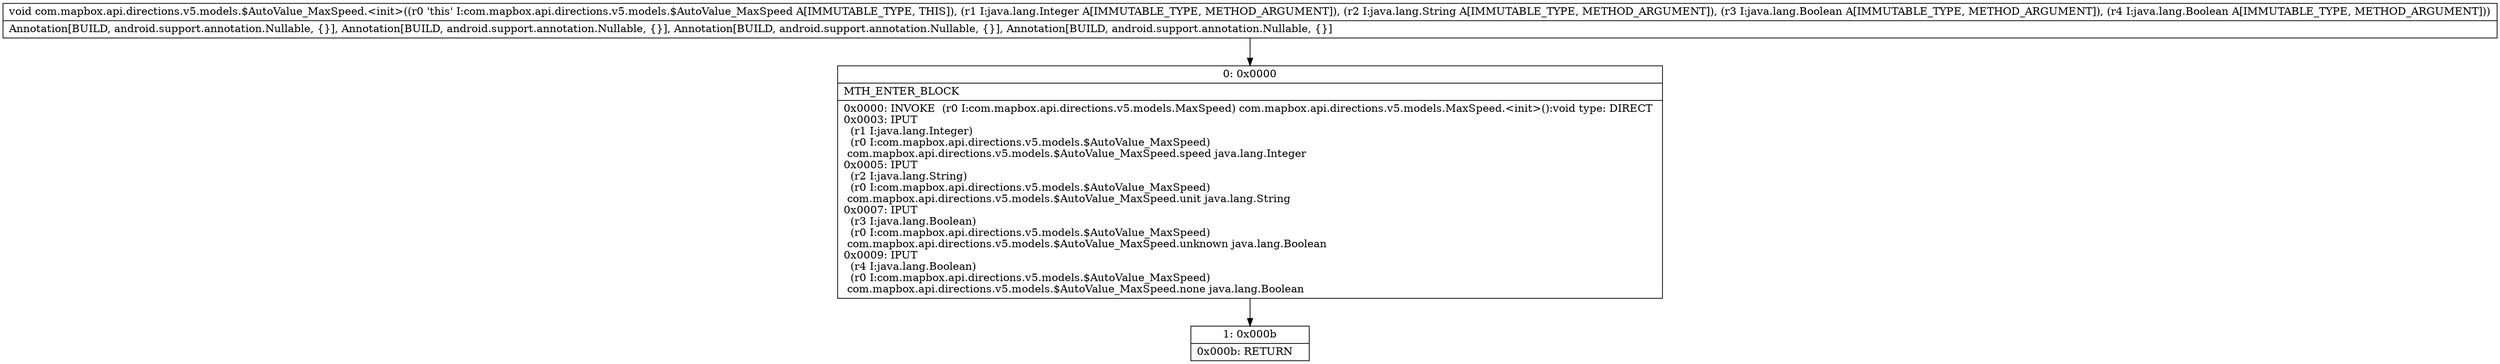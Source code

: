 digraph "CFG forcom.mapbox.api.directions.v5.models.$AutoValue_MaxSpeed.\<init\>(Ljava\/lang\/Integer;Ljava\/lang\/String;Ljava\/lang\/Boolean;Ljava\/lang\/Boolean;)V" {
Node_0 [shape=record,label="{0\:\ 0x0000|MTH_ENTER_BLOCK\l|0x0000: INVOKE  (r0 I:com.mapbox.api.directions.v5.models.MaxSpeed) com.mapbox.api.directions.v5.models.MaxSpeed.\<init\>():void type: DIRECT \l0x0003: IPUT  \l  (r1 I:java.lang.Integer)\l  (r0 I:com.mapbox.api.directions.v5.models.$AutoValue_MaxSpeed)\l com.mapbox.api.directions.v5.models.$AutoValue_MaxSpeed.speed java.lang.Integer \l0x0005: IPUT  \l  (r2 I:java.lang.String)\l  (r0 I:com.mapbox.api.directions.v5.models.$AutoValue_MaxSpeed)\l com.mapbox.api.directions.v5.models.$AutoValue_MaxSpeed.unit java.lang.String \l0x0007: IPUT  \l  (r3 I:java.lang.Boolean)\l  (r0 I:com.mapbox.api.directions.v5.models.$AutoValue_MaxSpeed)\l com.mapbox.api.directions.v5.models.$AutoValue_MaxSpeed.unknown java.lang.Boolean \l0x0009: IPUT  \l  (r4 I:java.lang.Boolean)\l  (r0 I:com.mapbox.api.directions.v5.models.$AutoValue_MaxSpeed)\l com.mapbox.api.directions.v5.models.$AutoValue_MaxSpeed.none java.lang.Boolean \l}"];
Node_1 [shape=record,label="{1\:\ 0x000b|0x000b: RETURN   \l}"];
MethodNode[shape=record,label="{void com.mapbox.api.directions.v5.models.$AutoValue_MaxSpeed.\<init\>((r0 'this' I:com.mapbox.api.directions.v5.models.$AutoValue_MaxSpeed A[IMMUTABLE_TYPE, THIS]), (r1 I:java.lang.Integer A[IMMUTABLE_TYPE, METHOD_ARGUMENT]), (r2 I:java.lang.String A[IMMUTABLE_TYPE, METHOD_ARGUMENT]), (r3 I:java.lang.Boolean A[IMMUTABLE_TYPE, METHOD_ARGUMENT]), (r4 I:java.lang.Boolean A[IMMUTABLE_TYPE, METHOD_ARGUMENT]))  | Annotation[BUILD, android.support.annotation.Nullable, \{\}], Annotation[BUILD, android.support.annotation.Nullable, \{\}], Annotation[BUILD, android.support.annotation.Nullable, \{\}], Annotation[BUILD, android.support.annotation.Nullable, \{\}]\l}"];
MethodNode -> Node_0;
Node_0 -> Node_1;
}

